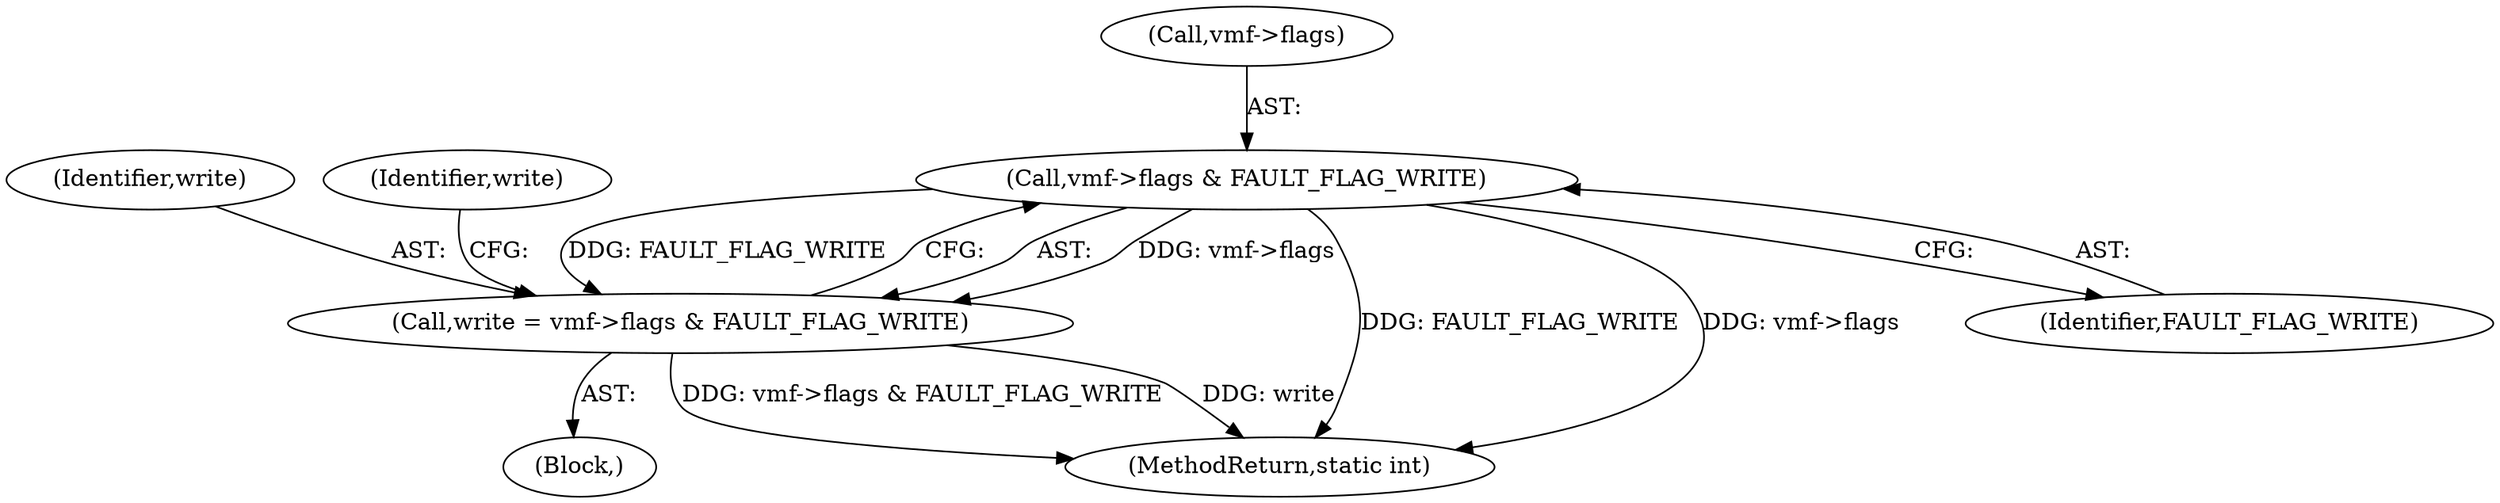 digraph "0_linux_ea3d7209ca01da209cda6f0dea8be9cc4b7a933b_2@pointer" {
"1000121" [label="(Call,vmf->flags & FAULT_FLAG_WRITE)"];
"1000119" [label="(Call,write = vmf->flags & FAULT_FLAG_WRITE)"];
"1000122" [label="(Call,vmf->flags)"];
"1000169" [label="(MethodReturn,static int)"];
"1000121" [label="(Call,vmf->flags & FAULT_FLAG_WRITE)"];
"1000125" [label="(Identifier,FAULT_FLAG_WRITE)"];
"1000120" [label="(Identifier,write)"];
"1000103" [label="(Block,)"];
"1000127" [label="(Identifier,write)"];
"1000119" [label="(Call,write = vmf->flags & FAULT_FLAG_WRITE)"];
"1000121" -> "1000119"  [label="AST: "];
"1000121" -> "1000125"  [label="CFG: "];
"1000122" -> "1000121"  [label="AST: "];
"1000125" -> "1000121"  [label="AST: "];
"1000119" -> "1000121"  [label="CFG: "];
"1000121" -> "1000169"  [label="DDG: FAULT_FLAG_WRITE"];
"1000121" -> "1000169"  [label="DDG: vmf->flags"];
"1000121" -> "1000119"  [label="DDG: vmf->flags"];
"1000121" -> "1000119"  [label="DDG: FAULT_FLAG_WRITE"];
"1000119" -> "1000103"  [label="AST: "];
"1000120" -> "1000119"  [label="AST: "];
"1000127" -> "1000119"  [label="CFG: "];
"1000119" -> "1000169"  [label="DDG: vmf->flags & FAULT_FLAG_WRITE"];
"1000119" -> "1000169"  [label="DDG: write"];
}
